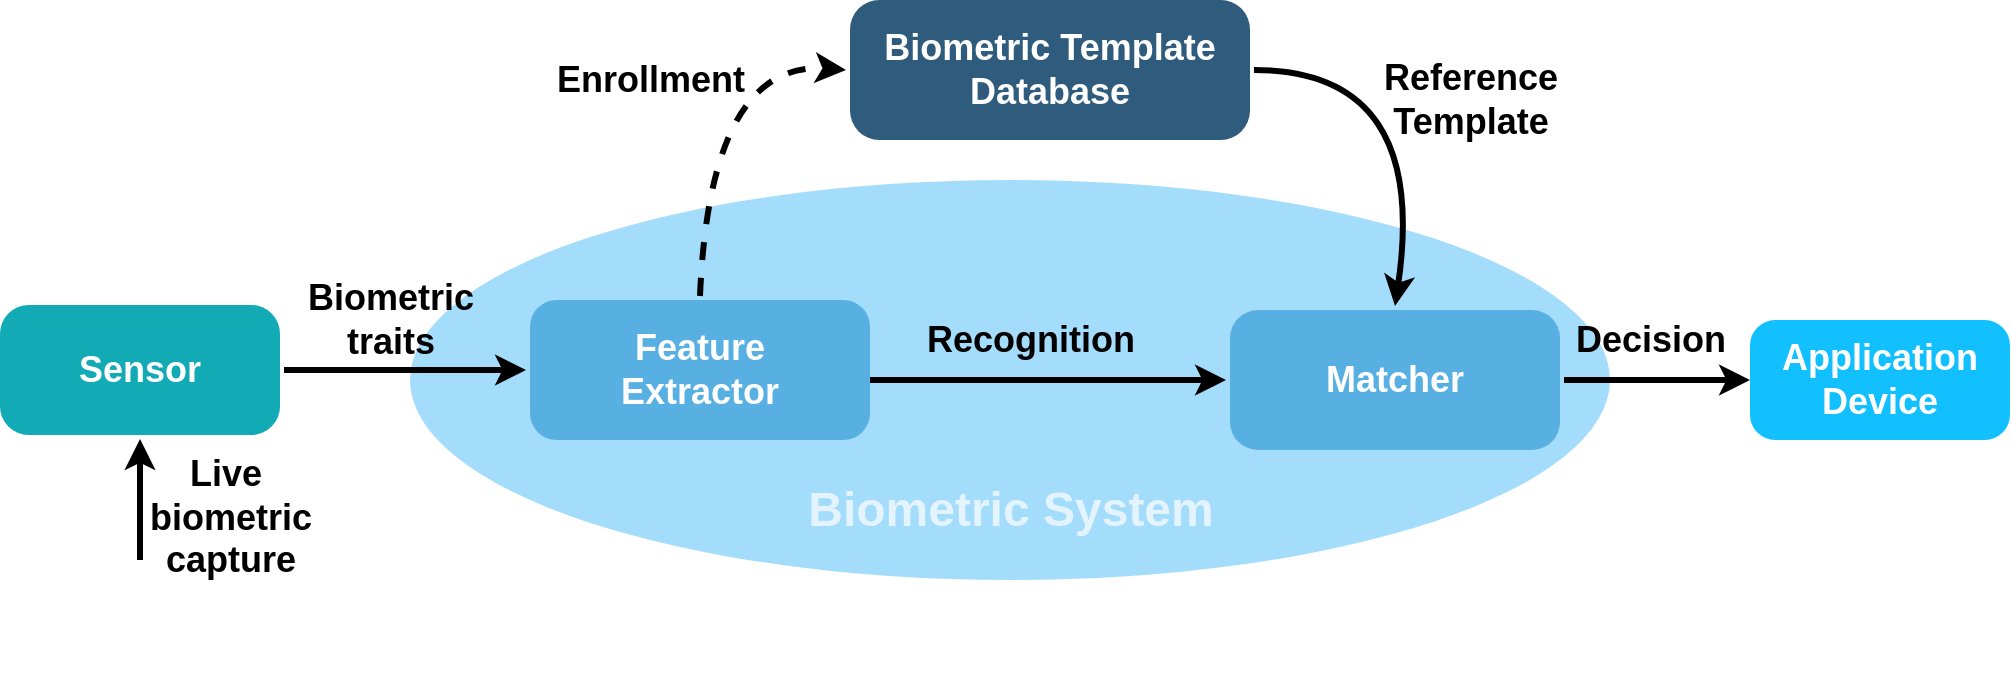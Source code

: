 <mxfile version="18.0.2" type="device"><diagram id="6a731a19-8d31-9384-78a2-239565b7b9f0" name="Page-1"><mxGraphModel dx="1113" dy="-68" grid="1" gridSize="10" guides="1" tooltips="1" connect="1" arrows="1" fold="1" page="1" pageScale="1" pageWidth="1169" pageHeight="827" background="none" math="0" shadow="0"><root><mxCell id="0"/><mxCell id="1" parent="0"/><mxCell id="wCNGIPpE2GPZmm6awEc8-1794" value="" style="ellipse;whiteSpace=wrap;html=1;fillColor=#A4DCFC;strokeColor=none;gradientColor=none;fontSize=18;" parent="1" vertex="1"><mxGeometry x="320" y="1100" width="600" height="200" as="geometry"/></mxCell><mxCell id="wCNGIPpE2GPZmm6awEc8-1781" value="Sensor" style="rounded=1;whiteSpace=wrap;html=1;shadow=0;labelBackgroundColor=none;strokeColor=none;strokeWidth=3;fillColor=#12aab5;fontFamily=Helvetica;fontSize=18;fontColor=#FFFFFF;align=center;spacing=5;fontStyle=1;arcSize=22;perimeterSpacing=2;" parent="1" vertex="1"><mxGeometry x="115" y="1162.5" width="140" height="65" as="geometry"/></mxCell><mxCell id="wCNGIPpE2GPZmm6awEc8-1782" value="Live&amp;nbsp;&lt;br style=&quot;font-size: 18px;&quot;&gt;biometric&lt;br style=&quot;font-size: 18px;&quot;&gt;capture" style="edgeStyle=none;rounded=1;jumpStyle=none;html=1;shadow=0;labelBackgroundColor=none;startArrow=none;startFill=0;jettySize=auto;orthogonalLoop=1;strokeColor=#000000;strokeWidth=3;fontFamily=Helvetica;fontSize=18;fontColor=#000000;spacing=5;fontStyle=1;fillColor=#b0e3e6;entryX=0.5;entryY=1;entryDx=0;entryDy=0;exitX=0.5;exitY=0;exitDx=0;exitDy=0;" parent="1" source="wCNGIPpE2GPZmm6awEc8-1784" target="wCNGIPpE2GPZmm6awEc8-1781" edge="1"><mxGeometry x="-0.31" y="-45" relative="1" as="geometry"><mxPoint x="85" y="1290" as="sourcePoint"/><mxPoint x="103.163" y="1375.0" as="targetPoint"/><mxPoint as="offset"/></mxGeometry></mxCell><mxCell id="wCNGIPpE2GPZmm6awEc8-1784" value="" style="shape=image;html=1;verticalAlign=top;verticalLabelPosition=bottom;labelBackgroundColor=#ffffff;imageAspect=0;aspect=fixed;image=https://cdn0.iconfinder.com/data/icons/google-material-design-3-0/48/ic_fingerprint_48px-128.png;fontSize=18;" parent="1" vertex="1"><mxGeometry x="155" y="1290" width="60" height="60" as="geometry"/></mxCell><mxCell id="wCNGIPpE2GPZmm6awEc8-1785" value="&lt;font color=&quot;#000000&quot; style=&quot;font-size: 18px;&quot;&gt;&lt;span style=&quot;caret-color: rgb(0, 0, 0); font-size: 18px;&quot;&gt;Biometric &lt;br&gt;traits&lt;/span&gt;&lt;/font&gt;" style="edgeStyle=none;rounded=1;jumpStyle=none;html=1;shadow=0;labelBackgroundColor=none;startArrow=none;startFill=0;jettySize=auto;orthogonalLoop=1;strokeColor=#000000;strokeWidth=3;fontFamily=Helvetica;fontSize=18;fontColor=#FFFFFF;spacing=5;fontStyle=1;fillColor=#b0e3e6;exitX=1;exitY=0.5;exitDx=0;exitDy=0;entryX=0;entryY=0.5;entryDx=0;entryDy=0;" parent="1" source="wCNGIPpE2GPZmm6awEc8-1781" target="wCNGIPpE2GPZmm6awEc8-1786" edge="1"><mxGeometry x="-0.124" y="25" relative="1" as="geometry"><mxPoint x="95" y="1300" as="sourcePoint"/><mxPoint x="238" y="1200" as="targetPoint"/><mxPoint as="offset"/></mxGeometry></mxCell><mxCell id="wCNGIPpE2GPZmm6awEc8-1786" value="Feature &lt;br style=&quot;font-size: 18px;&quot;&gt;Extractor" style="rounded=1;whiteSpace=wrap;html=1;shadow=0;labelBackgroundColor=none;strokeColor=none;strokeWidth=3;fillColor=#58AFE2;fontFamily=Helvetica;fontSize=18;fontColor=#FFFFFF;align=center;spacing=5;fontStyle=1;arcSize=19;perimeterSpacing=2;" parent="1" vertex="1"><mxGeometry x="380" y="1160" width="170" height="70" as="geometry"/></mxCell><mxCell id="wCNGIPpE2GPZmm6awEc8-1790" value="Biometric Template Database" style="rounded=1;whiteSpace=wrap;html=1;shadow=0;labelBackgroundColor=none;strokeColor=none;strokeWidth=3;fillColor=#2F5B7C;fontFamily=Helvetica;fontSize=18;fontColor=#FFFFFF;align=center;spacing=5;fontStyle=1;arcSize=21;perimeterSpacing=2;" parent="1" vertex="1"><mxGeometry x="540" y="1010" width="200" height="70" as="geometry"/></mxCell><mxCell id="wCNGIPpE2GPZmm6awEc8-1791" value="Matcher" style="rounded=1;whiteSpace=wrap;html=1;shadow=0;labelBackgroundColor=none;strokeColor=none;strokeWidth=3;fillColor=#58AFE2;fontFamily=Helvetica;fontSize=18;fontColor=#FFFFFF;align=center;spacing=5;fontStyle=1;arcSize=20;perimeterSpacing=2;" parent="1" vertex="1"><mxGeometry x="730" y="1165" width="165" height="70" as="geometry"/></mxCell><mxCell id="wCNGIPpE2GPZmm6awEc8-1793" value="&lt;font style=&quot;font-size: 18px;&quot;&gt;Recognition&lt;/font&gt;" style="edgeStyle=none;rounded=1;jumpStyle=none;html=1;shadow=0;labelBackgroundColor=none;startArrow=none;startFill=0;jettySize=auto;orthogonalLoop=1;strokeColor=#000000;strokeWidth=3;fontFamily=Helvetica;fontSize=18;fontColor=#000000;spacing=5;fontStyle=1;fillColor=#b0e3e6;entryX=0;entryY=0.5;entryDx=0;entryDy=0;" parent="1" target="wCNGIPpE2GPZmm6awEc8-1791" edge="1"><mxGeometry x="-0.101" y="20" relative="1" as="geometry"><mxPoint x="550" y="1200" as="sourcePoint"/><mxPoint x="716" y="1210" as="targetPoint"/><mxPoint as="offset"/></mxGeometry></mxCell><mxCell id="wCNGIPpE2GPZmm6awEc8-1799" value="Enrollment" style="edgeStyle=none;jumpStyle=none;html=1;shadow=0;labelBackgroundColor=none;startArrow=none;startFill=0;jettySize=auto;orthogonalLoop=1;strokeColor=#000000;strokeWidth=3;fontFamily=Helvetica;fontSize=18;fontColor=#000000;spacing=5;fontStyle=1;fillColor=#b0e3e6;exitX=0.5;exitY=0;exitDx=0;exitDy=0;curved=1;entryX=0;entryY=0.5;entryDx=0;entryDy=0;dashed=1;" parent="1" source="wCNGIPpE2GPZmm6awEc8-1786" target="wCNGIPpE2GPZmm6awEc8-1790" edge="1"><mxGeometry x="0.147" y="30" relative="1" as="geometry"><mxPoint x="647" y="1210" as="sourcePoint"/><mxPoint x="600" y="1030" as="targetPoint"/><Array as="points"><mxPoint x="470" y="1040"/></Array><mxPoint as="offset"/></mxGeometry></mxCell><mxCell id="wCNGIPpE2GPZmm6awEc8-1804" value="Reference&lt;br style=&quot;font-size: 18px;&quot;&gt;Template" style="edgeStyle=none;jumpStyle=none;html=1;shadow=0;labelBackgroundColor=none;startArrow=none;startFill=0;jettySize=auto;orthogonalLoop=1;strokeColor=#000000;strokeWidth=3;fontFamily=Helvetica;fontSize=18;fontColor=#000000;spacing=5;fontStyle=1;fillColor=#b0e3e6;entryX=0.5;entryY=0;entryDx=0;entryDy=0;curved=1;exitX=1;exitY=0.5;exitDx=0;exitDy=0;" parent="1" source="wCNGIPpE2GPZmm6awEc8-1790" target="wCNGIPpE2GPZmm6awEc8-1791" edge="1"><mxGeometry x="-0.036" y="22" relative="1" as="geometry"><mxPoint x="750" y="1040" as="sourcePoint"/><mxPoint x="738" y="1210" as="targetPoint"/><mxPoint as="offset"/><Array as="points"><mxPoint x="830" y="1045"/></Array></mxGeometry></mxCell><mxCell id="wCNGIPpE2GPZmm6awEc8-1807" value="" style="edgeStyle=none;rounded=1;jumpStyle=none;html=1;shadow=0;labelBackgroundColor=none;startArrow=none;startFill=0;jettySize=auto;orthogonalLoop=1;strokeColor=#000000;strokeWidth=3;fontFamily=Helvetica;fontSize=18;fontColor=#FFFFFF;spacing=5;fontStyle=1;fillColor=#b0e3e6;exitX=1;exitY=0.5;exitDx=0;exitDy=0;" parent="1" source="wCNGIPpE2GPZmm6awEc8-1791" edge="1"><mxGeometry relative="1" as="geometry"><mxPoint x="960" y="1290" as="sourcePoint"/><mxPoint x="990" y="1200" as="targetPoint"/></mxGeometry></mxCell><mxCell id="wCNGIPpE2GPZmm6awEc8-1810" value="Decision&lt;br style=&quot;font-size: 18px;&quot;&gt;" style="edgeLabel;html=1;align=center;verticalAlign=middle;resizable=0;points=[];fontSize=18;fontColor=#000000;fontStyle=1;labelBackgroundColor=none;" parent="wCNGIPpE2GPZmm6awEc8-1807" vertex="1" connectable="0"><mxGeometry x="0.126" y="-3" relative="1" as="geometry"><mxPoint x="-10" y="-23" as="offset"/></mxGeometry></mxCell><mxCell id="wCNGIPpE2GPZmm6awEc8-1808" value="Application &lt;br style=&quot;font-size: 18px;&quot;&gt;Device" style="rounded=1;whiteSpace=wrap;html=1;shadow=0;labelBackgroundColor=none;strokeColor=none;strokeWidth=3;fillColor=#12C0FF;fontFamily=Helvetica;fontSize=18;fontColor=#FFFFFF;align=center;spacing=5;fontStyle=1;arcSize=21;perimeterSpacing=2;" parent="1" vertex="1"><mxGeometry x="990" y="1170" width="130" height="60" as="geometry"/></mxCell><mxCell id="wCNGIPpE2GPZmm6awEc8-1809" value="&lt;font style=&quot;font-size: 24px;&quot;&gt;Biometric System&lt;/font&gt;" style="text;html=1;align=center;verticalAlign=middle;resizable=0;points=[];autosize=1;strokeColor=none;fillColor=none;fontColor=#FFFFFF;fontSize=18;fontStyle=1;textOpacity=70;" parent="1" vertex="1"><mxGeometry x="510" y="1250" width="220" height="30" as="geometry"/></mxCell></root></mxGraphModel></diagram></mxfile>